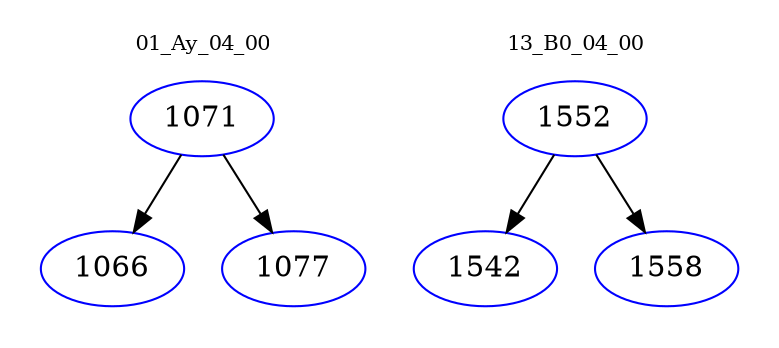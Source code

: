 digraph{
subgraph cluster_0 {
color = white
label = "01_Ay_04_00";
fontsize=10;
T0_1071 [label="1071", color="blue"]
T0_1071 -> T0_1066 [color="black"]
T0_1066 [label="1066", color="blue"]
T0_1071 -> T0_1077 [color="black"]
T0_1077 [label="1077", color="blue"]
}
subgraph cluster_1 {
color = white
label = "13_B0_04_00";
fontsize=10;
T1_1552 [label="1552", color="blue"]
T1_1552 -> T1_1542 [color="black"]
T1_1542 [label="1542", color="blue"]
T1_1552 -> T1_1558 [color="black"]
T1_1558 [label="1558", color="blue"]
}
}
